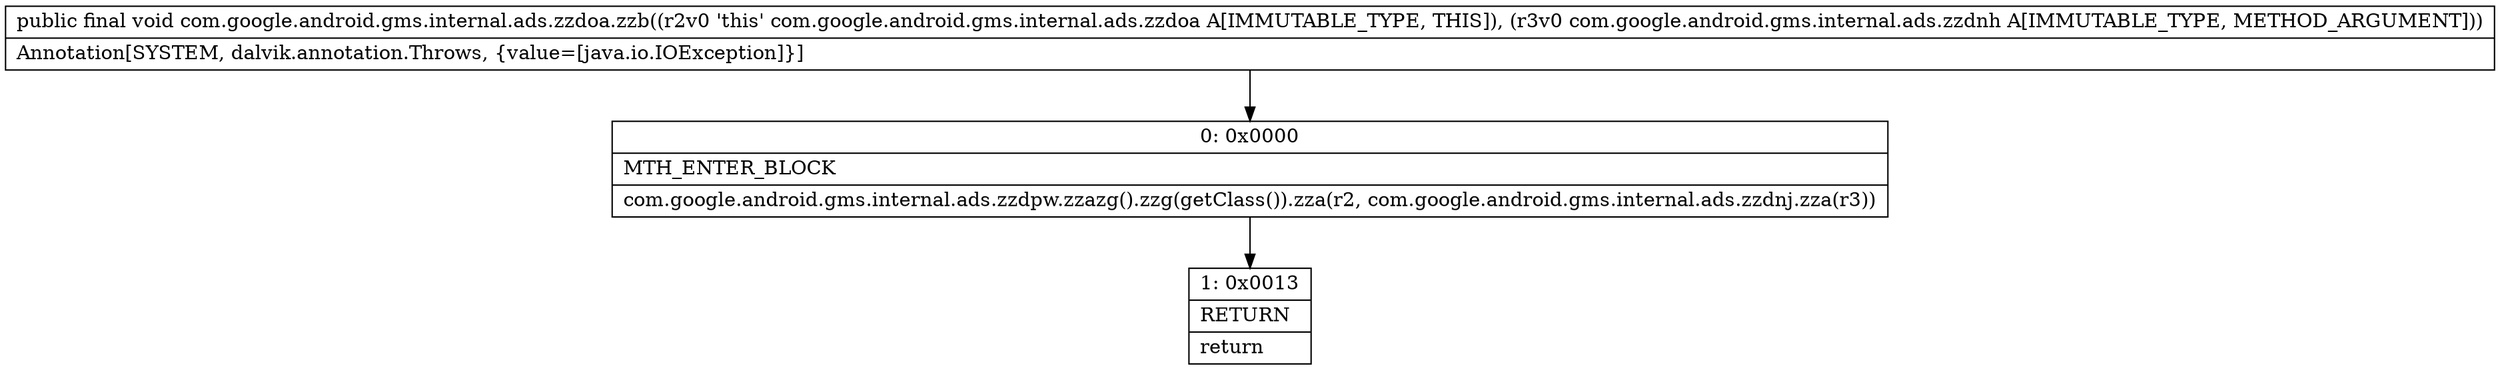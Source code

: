 digraph "CFG forcom.google.android.gms.internal.ads.zzdoa.zzb(Lcom\/google\/android\/gms\/internal\/ads\/zzdnh;)V" {
Node_0 [shape=record,label="{0\:\ 0x0000|MTH_ENTER_BLOCK\l|com.google.android.gms.internal.ads.zzdpw.zzazg().zzg(getClass()).zza(r2, com.google.android.gms.internal.ads.zzdnj.zza(r3))\l}"];
Node_1 [shape=record,label="{1\:\ 0x0013|RETURN\l|return\l}"];
MethodNode[shape=record,label="{public final void com.google.android.gms.internal.ads.zzdoa.zzb((r2v0 'this' com.google.android.gms.internal.ads.zzdoa A[IMMUTABLE_TYPE, THIS]), (r3v0 com.google.android.gms.internal.ads.zzdnh A[IMMUTABLE_TYPE, METHOD_ARGUMENT]))  | Annotation[SYSTEM, dalvik.annotation.Throws, \{value=[java.io.IOException]\}]\l}"];
MethodNode -> Node_0;
Node_0 -> Node_1;
}

